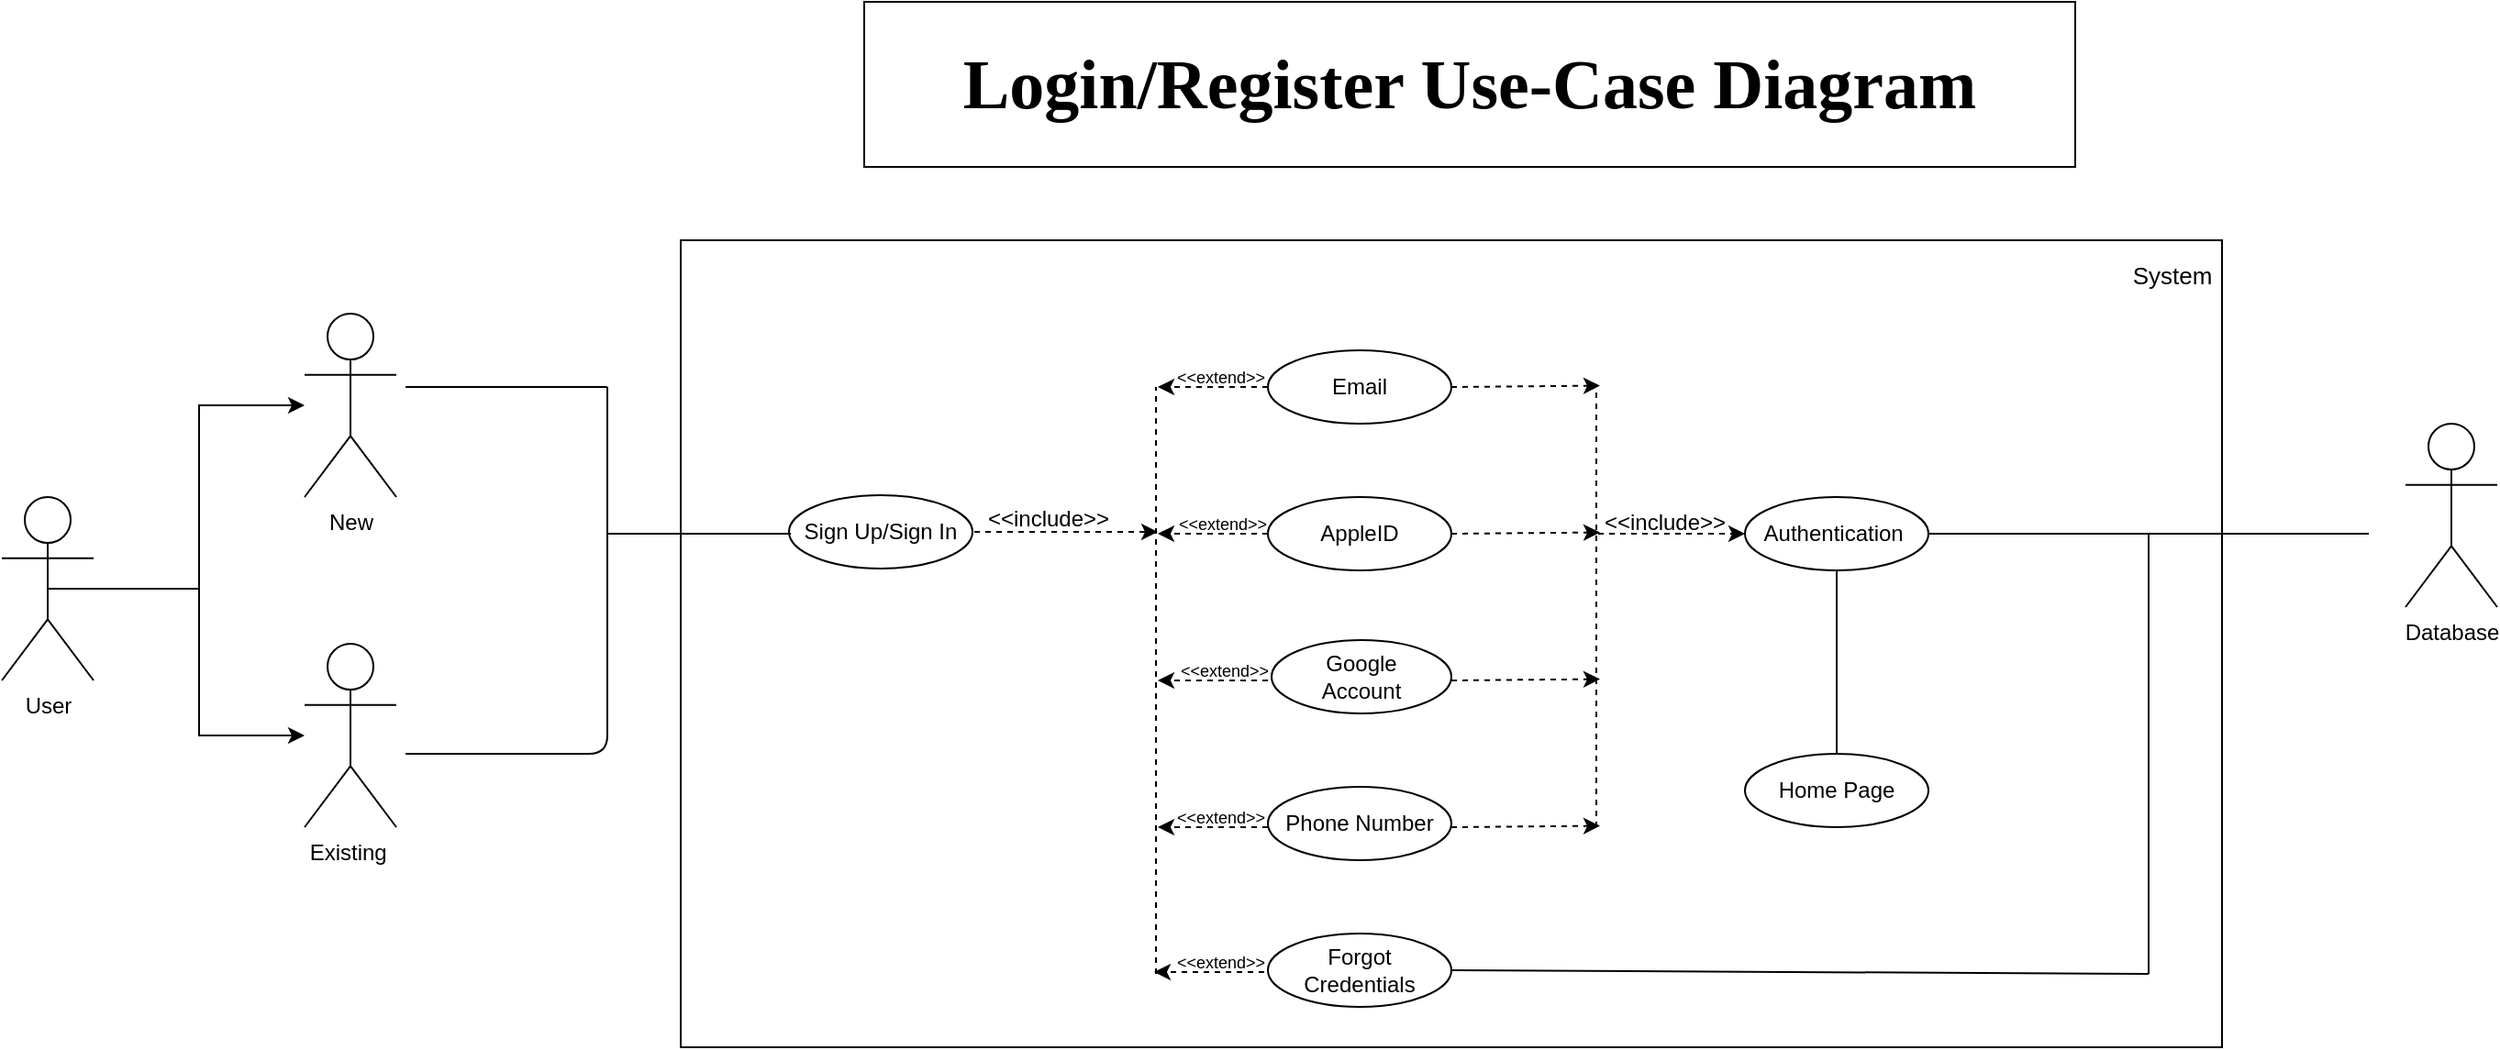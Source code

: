 <mxfile version="20.8.16" type="device"><diagram id="20jECcQ1tgOo-nw578Mt" name="Page-1"><mxGraphModel dx="2444" dy="1006" grid="1" gridSize="10" guides="1" tooltips="1" connect="1" arrows="1" fold="1" page="1" pageScale="1" pageWidth="850" pageHeight="1100" math="0" shadow="0"><root><mxCell id="0"/><mxCell id="1" parent="0"/><mxCell id="5eorTWuFcRUayUCX52zR-2" value="" style="rounded=0;whiteSpace=wrap;html=1;" vertex="1" parent="1"><mxGeometry x="280" y="280" width="840" height="440" as="geometry"/></mxCell><mxCell id="HEjrd8j-MaWGLr966RvI-2" value="Sign Up/Sign In" style="ellipse;whiteSpace=wrap;html=1;" parent="1" vertex="1"><mxGeometry x="339" y="419" width="100" height="40" as="geometry"/></mxCell><mxCell id="HEjrd8j-MaWGLr966RvI-6" value="Google&lt;br&gt;Account" style="ellipse;whiteSpace=wrap;html=1;" parent="1" vertex="1"><mxGeometry x="602" y="498" width="98" height="40" as="geometry"/></mxCell><mxCell id="Qav6GRMJm6dIiDWNGYq1-31" style="edgeStyle=orthogonalEdgeStyle;rounded=0;orthogonalLoop=1;jettySize=auto;html=1;exitX=0.5;exitY=0.5;exitDx=0;exitDy=0;exitPerimeter=0;" parent="1" source="HEjrd8j-MaWGLr966RvI-8" target="Qav6GRMJm6dIiDWNGYq1-27" edge="1"><mxGeometry relative="1" as="geometry"/></mxCell><mxCell id="Qav6GRMJm6dIiDWNGYq1-33" style="edgeStyle=orthogonalEdgeStyle;rounded=0;orthogonalLoop=1;jettySize=auto;html=1;exitX=0.5;exitY=0.5;exitDx=0;exitDy=0;exitPerimeter=0;" parent="1" source="HEjrd8j-MaWGLr966RvI-8" target="Qav6GRMJm6dIiDWNGYq1-28" edge="1"><mxGeometry relative="1" as="geometry"/></mxCell><mxCell id="HEjrd8j-MaWGLr966RvI-8" value="User" style="shape=umlActor;verticalLabelPosition=bottom;verticalAlign=top;html=1;outlineConnect=0;" parent="1" vertex="1"><mxGeometry x="-90" y="420" width="50" height="100" as="geometry"/></mxCell><mxCell id="AA8DuwRxP85ag5njGiac-1" value="Authentication&amp;nbsp;" style="ellipse;whiteSpace=wrap;html=1;" parent="1" vertex="1"><mxGeometry x="860" y="420" width="100" height="40" as="geometry"/></mxCell><mxCell id="Qav6GRMJm6dIiDWNGYq1-3" value="AppleID" style="ellipse;whiteSpace=wrap;html=1;" parent="1" vertex="1"><mxGeometry x="600" y="420" width="100" height="40" as="geometry"/></mxCell><mxCell id="Qav6GRMJm6dIiDWNGYq1-4" value="Email" style="ellipse;whiteSpace=wrap;html=1;" parent="1" vertex="1"><mxGeometry x="600" y="340" width="100" height="40" as="geometry"/></mxCell><mxCell id="Qav6GRMJm6dIiDWNGYq1-27" value="Existing&amp;nbsp;" style="shape=umlActor;verticalLabelPosition=bottom;verticalAlign=top;html=1;outlineConnect=0;" parent="1" vertex="1"><mxGeometry x="75" y="500" width="50" height="100" as="geometry"/></mxCell><mxCell id="Qav6GRMJm6dIiDWNGYq1-28" value="New" style="shape=umlActor;verticalLabelPosition=bottom;verticalAlign=top;html=1;outlineConnect=0;" parent="1" vertex="1"><mxGeometry x="75" y="320" width="50" height="100" as="geometry"/></mxCell><mxCell id="Qav6GRMJm6dIiDWNGYq1-34" value="" style="endArrow=none;html=1;" parent="1" edge="1"><mxGeometry width="50" height="50" relative="1" as="geometry"><mxPoint x="130" y="360" as="sourcePoint"/><mxPoint x="240" y="360" as="targetPoint"/><Array as="points"><mxPoint x="210" y="360"/></Array></mxGeometry></mxCell><mxCell id="Qav6GRMJm6dIiDWNGYq1-37" value="" style="endArrow=none;html=1;" parent="1" edge="1"><mxGeometry width="50" height="50" relative="1" as="geometry"><mxPoint x="130" y="560" as="sourcePoint"/><mxPoint x="240" y="360" as="targetPoint"/><Array as="points"><mxPoint x="240" y="560"/></Array></mxGeometry></mxCell><mxCell id="Qav6GRMJm6dIiDWNGYq1-43" value="" style="endArrow=none;html=1;entryX=0.5;entryY=1;entryDx=0;entryDy=0;" parent="1" target="AA8DuwRxP85ag5njGiac-1" edge="1"><mxGeometry width="50" height="50" relative="1" as="geometry"><mxPoint x="910" y="560" as="sourcePoint"/><mxPoint x="810" y="630" as="targetPoint"/><Array as="points"/></mxGeometry></mxCell><mxCell id="L70c0bDG1hGHVFwj2FiG-1" value="" style="endArrow=none;html=1;rounded=0;" parent="1" edge="1"><mxGeometry width="50" height="50" relative="1" as="geometry"><mxPoint x="240" y="440" as="sourcePoint"/><mxPoint x="340" y="440" as="targetPoint"/></mxGeometry></mxCell><mxCell id="t819XsyU491nFzXekXfT-1" value="&lt;font face=&quot;Comic Sans MS&quot; style=&quot;font-size: 38px;&quot;&gt;&lt;b&gt;Login/Register Use-Case Diagram&lt;/b&gt;&lt;/font&gt;" style="rounded=0;whiteSpace=wrap;html=1;" parent="1" vertex="1"><mxGeometry x="380" y="150" width="660" height="90" as="geometry"/></mxCell><mxCell id="UOk9easAnpICvwW5bywJ-4" value="" style="endArrow=none;dashed=1;html=1;" parent="1" edge="1"><mxGeometry width="50" height="50" relative="1" as="geometry"><mxPoint x="539" y="680" as="sourcePoint"/><mxPoint x="539" y="360" as="targetPoint"/></mxGeometry></mxCell><mxCell id="UOk9easAnpICvwW5bywJ-16" value="" style="endArrow=none;dashed=1;html=1;" parent="1" edge="1"><mxGeometry width="50" height="50" relative="1" as="geometry"><mxPoint x="779" y="600" as="sourcePoint"/><mxPoint x="779" y="360" as="targetPoint"/></mxGeometry></mxCell><mxCell id="UOk9easAnpICvwW5bywJ-17" value="" style="endArrow=classic;dashed=1;html=1;" parent="1" edge="1"><mxGeometry width="50" height="50" relative="1" as="geometry"><mxPoint x="600" y="360" as="sourcePoint"/><mxPoint x="540" y="360" as="targetPoint"/></mxGeometry></mxCell><mxCell id="UOk9easAnpICvwW5bywJ-20" value="" style="endArrow=classic;dashed=1;html=1;exitX=1;exitY=0.5;exitDx=0;exitDy=0;" parent="1" source="Qav6GRMJm6dIiDWNGYq1-4" edge="1"><mxGeometry width="50" height="50" relative="1" as="geometry"><mxPoint x="721" y="359.29" as="sourcePoint"/><mxPoint x="781" y="359.29" as="targetPoint"/></mxGeometry></mxCell><mxCell id="UOk9easAnpICvwW5bywJ-21" value="" style="endArrow=classic;dashed=1;html=1;entryX=1;entryY=0.5;entryDx=0;entryDy=0;" parent="1" edge="1"><mxGeometry width="50" height="50" relative="1" as="geometry"><mxPoint x="440" y="439" as="sourcePoint"/><mxPoint x="540" y="439" as="targetPoint"/></mxGeometry></mxCell><mxCell id="UOk9easAnpICvwW5bywJ-22" value="" style="endArrow=classic;dashed=1;html=1;" parent="1" edge="1"><mxGeometry width="50" height="50" relative="1" as="geometry"><mxPoint x="780.0" y="440" as="sourcePoint"/><mxPoint x="860.0" y="440" as="targetPoint"/></mxGeometry></mxCell><mxCell id="UOk9easAnpICvwW5bywJ-23" value="&amp;lt;&amp;lt;include&amp;gt;&amp;gt;" style="text;html=1;align=center;verticalAlign=middle;resizable=0;points=[];autosize=1;rotation=0;" parent="1" vertex="1"><mxGeometry x="776" y="424" width="80" height="20" as="geometry"/></mxCell><mxCell id="q3q5m5NJixla97pZikHO-1" value="" style="endArrow=classic;dashed=1;html=1;" parent="1" edge="1"><mxGeometry width="50" height="50" relative="1" as="geometry"><mxPoint x="600" y="440" as="sourcePoint"/><mxPoint x="540" y="440" as="targetPoint"/></mxGeometry></mxCell><mxCell id="q3q5m5NJixla97pZikHO-2" value="" style="endArrow=classic;dashed=1;html=1;" parent="1" edge="1"><mxGeometry width="50" height="50" relative="1" as="geometry"><mxPoint x="600" y="520" as="sourcePoint"/><mxPoint x="540" y="520" as="targetPoint"/></mxGeometry></mxCell><mxCell id="q3q5m5NJixla97pZikHO-6" value="" style="endArrow=classic;dashed=1;html=1;exitX=1;exitY=0.5;exitDx=0;exitDy=0;" parent="1" edge="1"><mxGeometry width="50" height="50" relative="1" as="geometry"><mxPoint x="700" y="440.0" as="sourcePoint"/><mxPoint x="781" y="439.29" as="targetPoint"/></mxGeometry></mxCell><mxCell id="q3q5m5NJixla97pZikHO-7" value="" style="endArrow=classic;dashed=1;html=1;exitX=1;exitY=0.5;exitDx=0;exitDy=0;" parent="1" edge="1"><mxGeometry width="50" height="50" relative="1" as="geometry"><mxPoint x="700" y="520.0" as="sourcePoint"/><mxPoint x="781" y="519.29" as="targetPoint"/></mxGeometry></mxCell><mxCell id="oOKAyWmYEqjSWHlZma3v-1" value="Phone Number" style="ellipse;whiteSpace=wrap;html=1;" parent="1" vertex="1"><mxGeometry x="600" y="578" width="100" height="40" as="geometry"/></mxCell><mxCell id="oOKAyWmYEqjSWHlZma3v-2" value="Forgot&lt;br&gt;Credentials" style="ellipse;whiteSpace=wrap;html=1;" parent="1" vertex="1"><mxGeometry x="600" y="658" width="100" height="40" as="geometry"/></mxCell><mxCell id="oOKAyWmYEqjSWHlZma3v-3" value="" style="endArrow=classic;dashed=1;html=1;" parent="1" edge="1"><mxGeometry width="50" height="50" relative="1" as="geometry"><mxPoint x="600" y="600" as="sourcePoint"/><mxPoint x="540" y="600" as="targetPoint"/></mxGeometry></mxCell><mxCell id="oOKAyWmYEqjSWHlZma3v-4" value="" style="endArrow=classic;dashed=1;html=1;" parent="1" edge="1"><mxGeometry width="50" height="50" relative="1" as="geometry"><mxPoint x="598" y="679" as="sourcePoint"/><mxPoint x="538" y="679" as="targetPoint"/></mxGeometry></mxCell><mxCell id="oOKAyWmYEqjSWHlZma3v-5" value="" style="endArrow=classic;dashed=1;html=1;exitX=1;exitY=0.5;exitDx=0;exitDy=0;" parent="1" edge="1"><mxGeometry width="50" height="50" relative="1" as="geometry"><mxPoint x="700" y="600" as="sourcePoint"/><mxPoint x="781" y="599.29" as="targetPoint"/></mxGeometry></mxCell><mxCell id="oOKAyWmYEqjSWHlZma3v-7" value="Home Page" style="ellipse;whiteSpace=wrap;html=1;" parent="1" vertex="1"><mxGeometry x="860" y="560" width="100" height="40" as="geometry"/></mxCell><mxCell id="oOKAyWmYEqjSWHlZma3v-8" value="" style="endArrow=none;html=1;rounded=0;exitX=1;exitY=0.5;exitDx=0;exitDy=0;" parent="1" source="oOKAyWmYEqjSWHlZma3v-2" edge="1"><mxGeometry width="50" height="50" relative="1" as="geometry"><mxPoint x="820" y="570" as="sourcePoint"/><mxPoint x="1080" y="680" as="targetPoint"/></mxGeometry></mxCell><mxCell id="oOKAyWmYEqjSWHlZma3v-9" value="" style="endArrow=none;html=1;rounded=0;" parent="1" edge="1"><mxGeometry width="50" height="50" relative="1" as="geometry"><mxPoint x="960" y="440" as="sourcePoint"/><mxPoint x="1120" y="440" as="targetPoint"/></mxGeometry></mxCell><mxCell id="oOKAyWmYEqjSWHlZma3v-10" value="" style="endArrow=none;html=1;rounded=0;" parent="1" edge="1"><mxGeometry width="50" height="50" relative="1" as="geometry"><mxPoint x="1080" y="680" as="sourcePoint"/><mxPoint x="1080" y="440" as="targetPoint"/></mxGeometry></mxCell><mxCell id="oOKAyWmYEqjSWHlZma3v-11" value="" style="endArrow=none;html=1;rounded=0;" parent="1" edge="1"><mxGeometry width="50" height="50" relative="1" as="geometry"><mxPoint x="1080" y="440" as="sourcePoint"/><mxPoint x="1200" y="440" as="targetPoint"/></mxGeometry></mxCell><mxCell id="oOKAyWmYEqjSWHlZma3v-12" value="Database" style="shape=umlActor;verticalLabelPosition=bottom;verticalAlign=top;html=1;outlineConnect=0;" parent="1" vertex="1"><mxGeometry x="1220" y="380" width="50" height="100" as="geometry"/></mxCell><mxCell id="oOKAyWmYEqjSWHlZma3v-14" value="&lt;font style=&quot;font-size: 13px;&quot;&gt;System&lt;/font&gt;" style="text;html=1;strokeColor=none;fillColor=none;align=center;verticalAlign=middle;whiteSpace=wrap;rounded=0;" parent="1" vertex="1"><mxGeometry x="1058" y="278" width="70" height="42" as="geometry"/></mxCell><mxCell id="H4jdFRFjYucTAVE8c3VV-1" value="&amp;lt;&amp;lt;include&amp;gt;&amp;gt;" style="text;html=1;align=center;verticalAlign=middle;resizable=0;points=[];autosize=1;rotation=0;" parent="1" vertex="1"><mxGeometry x="440" y="422" width="80" height="20" as="geometry"/></mxCell><mxCell id="H4jdFRFjYucTAVE8c3VV-4" value="&amp;lt;&amp;lt;extend&amp;gt;&amp;gt;" style="text;html=1;align=center;verticalAlign=middle;resizable=0;points=[];autosize=1;rotation=0;fontSize=9;" parent="1" vertex="1"><mxGeometry x="539" y="345" width="70" height="20" as="geometry"/></mxCell><mxCell id="H4jdFRFjYucTAVE8c3VV-5" value="&amp;lt;&amp;lt;extend&amp;gt;&amp;gt;" style="text;html=1;align=center;verticalAlign=middle;resizable=0;points=[];autosize=1;rotation=0;fontSize=9;" parent="1" vertex="1"><mxGeometry x="540" y="425" width="70" height="20" as="geometry"/></mxCell><mxCell id="H4jdFRFjYucTAVE8c3VV-6" value="&amp;lt;&amp;lt;extend&amp;gt;&amp;gt;" style="text;html=1;align=center;verticalAlign=middle;resizable=0;points=[];autosize=1;rotation=0;fontSize=9;" parent="1" vertex="1"><mxGeometry x="541" y="505" width="70" height="20" as="geometry"/></mxCell><mxCell id="H4jdFRFjYucTAVE8c3VV-7" value="&amp;lt;&amp;lt;extend&amp;gt;&amp;gt;" style="text;html=1;align=center;verticalAlign=middle;resizable=0;points=[];autosize=1;rotation=0;fontSize=9;" parent="1" vertex="1"><mxGeometry x="539" y="585" width="70" height="20" as="geometry"/></mxCell><mxCell id="H4jdFRFjYucTAVE8c3VV-8" value="&amp;lt;&amp;lt;extend&amp;gt;&amp;gt;" style="text;html=1;align=center;verticalAlign=middle;resizable=0;points=[];autosize=1;rotation=0;fontSize=9;" parent="1" vertex="1"><mxGeometry x="539" y="664" width="70" height="20" as="geometry"/></mxCell></root></mxGraphModel></diagram></mxfile>